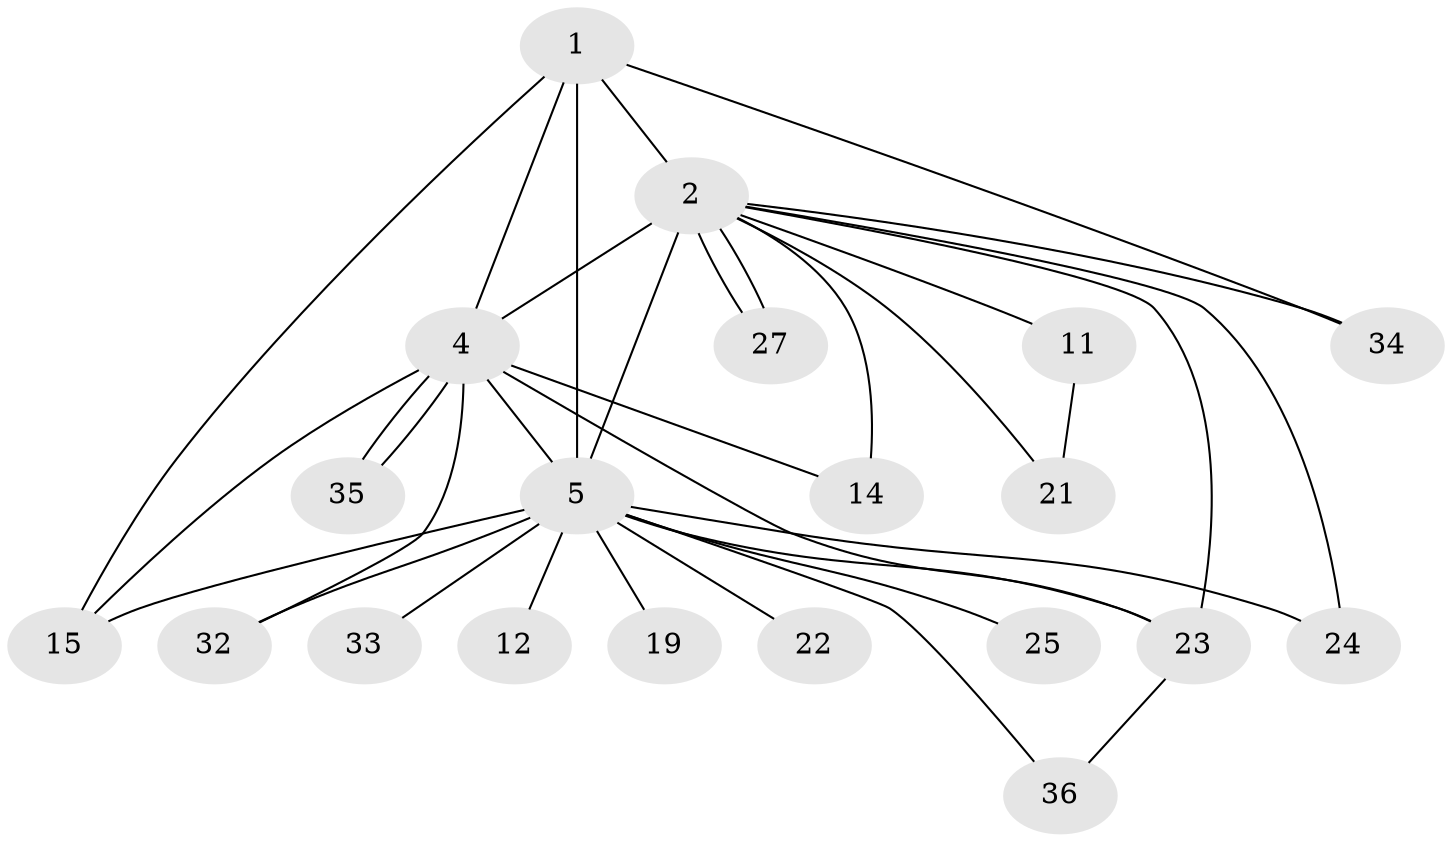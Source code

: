 // original degree distribution, {12: 0.02, 16: 0.04, 17: 0.04, 13: 0.02, 15: 0.04, 18: 0.02, 11: 0.02, 4: 0.1, 2: 0.54, 5: 0.02, 3: 0.14}
// Generated by graph-tools (version 1.1) at 2025/17/03/04/25 18:17:48]
// undirected, 20 vertices, 34 edges
graph export_dot {
graph [start="1"]
  node [color=gray90,style=filled];
  1;
  2 [super="+42+3+13+30"];
  4 [super="+47+16+20"];
  5 [super="+6+37+28+7"];
  11 [super="+26"];
  12;
  14;
  15 [super="+44"];
  19;
  21;
  22;
  23;
  24;
  25;
  27;
  32;
  33;
  34;
  35;
  36;
  1 -- 2 [weight=2];
  1 -- 4;
  1 -- 5 [weight=7];
  1 -- 15;
  1 -- 34;
  2 -- 4 [weight=3];
  2 -- 5 [weight=16];
  2 -- 14;
  2 -- 27;
  2 -- 27;
  2 -- 11;
  2 -- 21 [weight=2];
  2 -- 23;
  2 -- 24;
  2 -- 34;
  4 -- 5 [weight=11];
  4 -- 14;
  4 -- 23;
  4 -- 35;
  4 -- 35;
  4 -- 32;
  4 -- 15;
  5 -- 12 [weight=2];
  5 -- 32 [weight=2];
  5 -- 33;
  5 -- 36;
  5 -- 15 [weight=3];
  5 -- 22 [weight=2];
  5 -- 25 [weight=2];
  5 -- 23;
  5 -- 19 [weight=2];
  5 -- 24;
  11 -- 21 [weight=2];
  23 -- 36;
}
